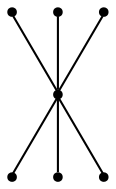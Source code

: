 graph {
  node [shape=point,comment="{\"directed\":false,\"doi\":\"10.1007/3-540-44541-2_34\",\"figure\":\"? (1)\"}"]

  v0 [pos="563.7500127156576,727.7498517717636"]
  v1 [pos="440.749994913737,662.249973842076"]
  v2 [pos="681.0000101725261,791.0000755673366"]
  v3 [pos="562.749989827474,598.5000247047063"]
  v4 [pos="564.2499923706055,860.0000653948105"]
  v5 [pos="682.2500228881836,668.7499636695501"]
  v6 [pos="438.2499853769939,789.4998822893417"]

  v0 -- v1 [id="-1",pos="563.7500127156576,727.7498517717636 440.749994913737,662.249973842076 440.749994913737,662.249973842076 440.749994913737,662.249973842076"]
  v6 -- v0 [id="-2",pos="438.2499853769939,789.4998822893417 563.7500127156576,727.7498517717636 563.7500127156576,727.7498517717636 563.7500127156576,727.7498517717636"]
  v0 -- v5 [id="-3",pos="563.7500127156576,727.7498517717636 682.2500228881836,668.7499636695501 682.2500228881836,668.7499636695501 682.2500228881836,668.7499636695501"]
  v4 -- v0 [id="-4",pos="564.2499923706055,860.0000653948105 563.7500127156576,727.7498517717636 563.7500127156576,727.7498517717636 563.7500127156576,727.7498517717636"]
  v0 -- v3 [id="-5",pos="563.7500127156576,727.7498517717636 562.749989827474,598.5000247047063 562.749989827474,598.5000247047063 562.749989827474,598.5000247047063"]
  v2 -- v0 [id="-6",pos="681.0000101725261,791.0000755673366 563.7500127156576,727.7498517717636 563.7500127156576,727.7498517717636 563.7500127156576,727.7498517717636"]
}